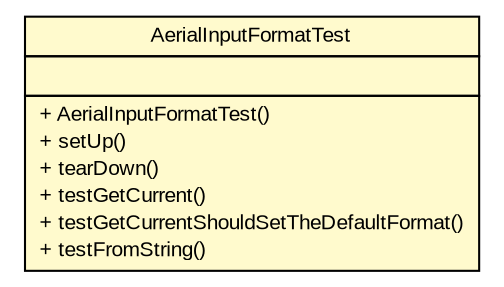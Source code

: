 #!/usr/local/bin/dot
#
# Class diagram 
# Generated by UMLGraph version R5_6 (http://www.umlgraph.org/)
#

digraph G {
	edge [fontname="arial",fontsize=10,labelfontname="arial",labelfontsize=10];
	node [fontname="arial",fontsize=10,shape=plaintext];
	nodesep=0.25;
	ranksep=0.5;
	// com.github.mkolisnyk.aerial.core.AerialInputFormatTest
	c587 [label=<<table title="com.github.mkolisnyk.aerial.core.AerialInputFormatTest" border="0" cellborder="1" cellspacing="0" cellpadding="2" port="p" bgcolor="lemonChiffon" href="./AerialInputFormatTest.html">
		<tr><td><table border="0" cellspacing="0" cellpadding="1">
<tr><td align="center" balign="center"> AerialInputFormatTest </td></tr>
		</table></td></tr>
		<tr><td><table border="0" cellspacing="0" cellpadding="1">
<tr><td align="left" balign="left">  </td></tr>
		</table></td></tr>
		<tr><td><table border="0" cellspacing="0" cellpadding="1">
<tr><td align="left" balign="left"> + AerialInputFormatTest() </td></tr>
<tr><td align="left" balign="left"> + setUp() </td></tr>
<tr><td align="left" balign="left"> + tearDown() </td></tr>
<tr><td align="left" balign="left"> + testGetCurrent() </td></tr>
<tr><td align="left" balign="left"> + testGetCurrentShouldSetTheDefaultFormat() </td></tr>
<tr><td align="left" balign="left"> + testFromString() </td></tr>
		</table></td></tr>
		</table>>, URL="./AerialInputFormatTest.html", fontname="arial", fontcolor="black", fontsize=10.0];
}

